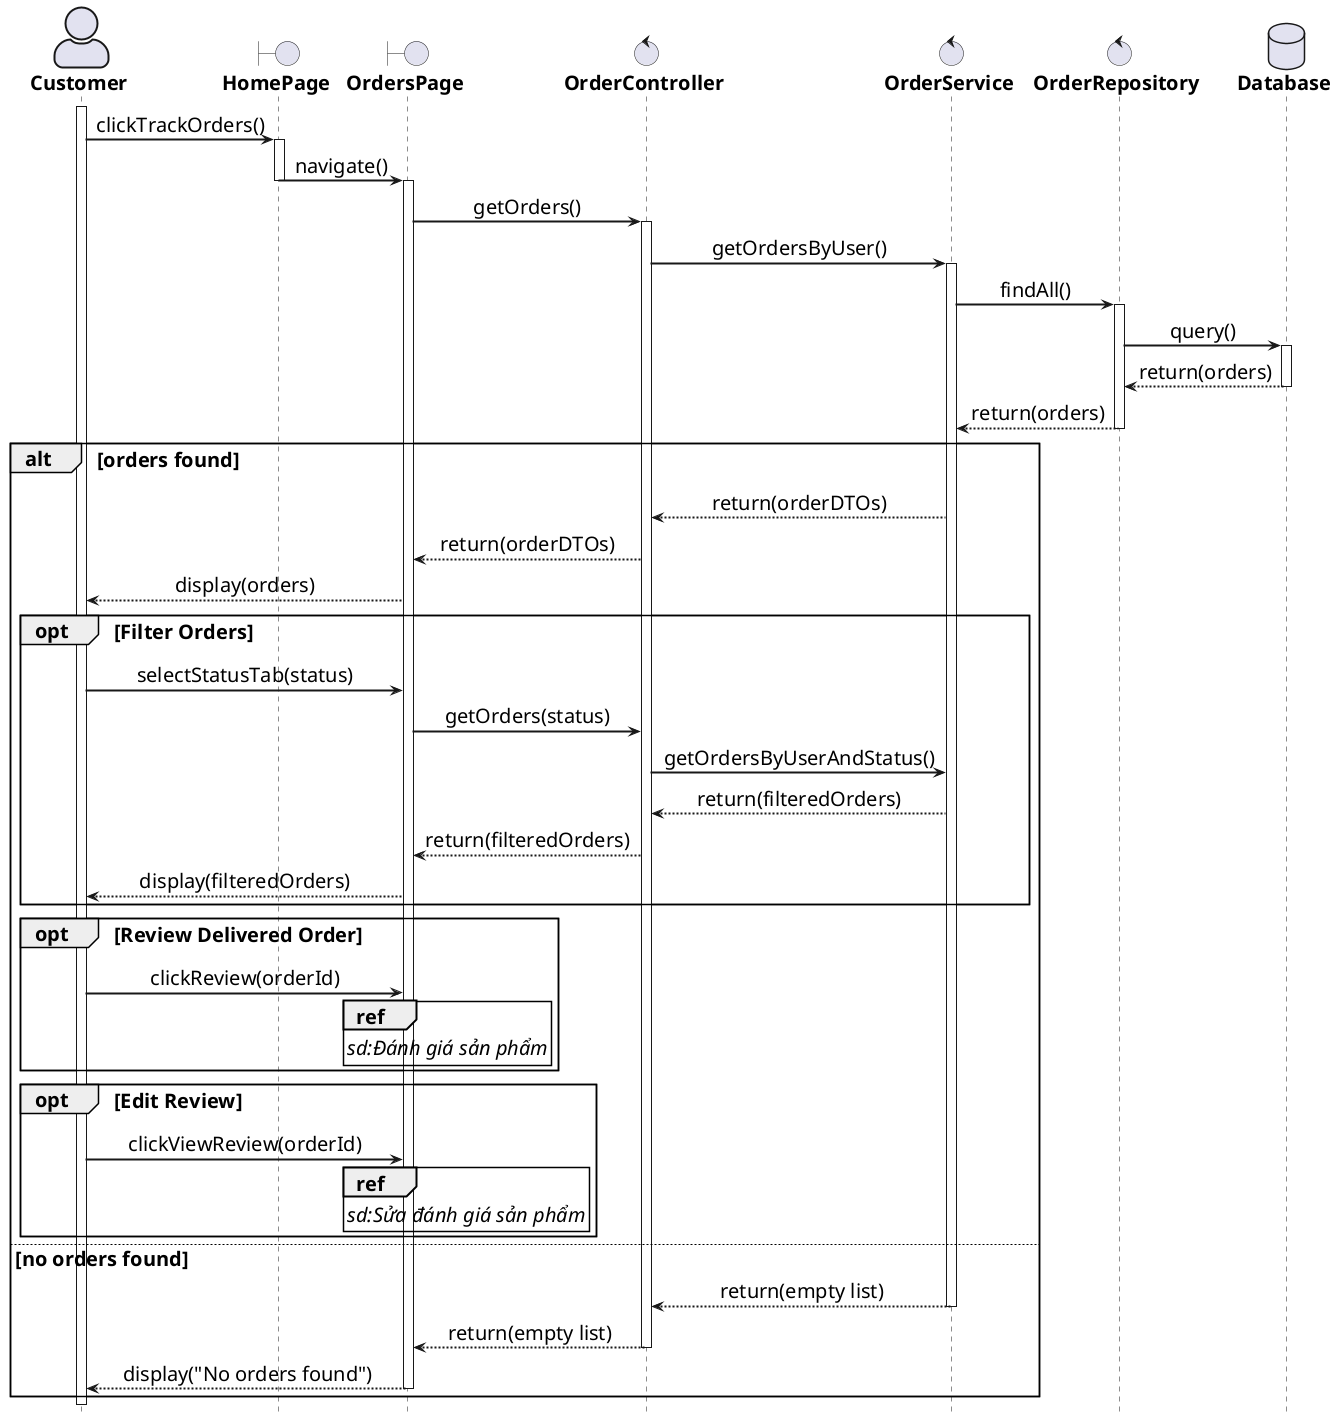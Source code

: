 @startuml

' General configuration
skinparam defaultFontSize 20
' skinparam maxMessageSize 60
skinparam sequenceMessageAlign center

' Actor style configuration
skinparam actorStyle awesome

' Arrow and border thickness configuration
skinparam {
    ArrowThickness 2
    ParticipantBorderThickness 2
    ActorBorderThickness 2
    LifeLineBorderThickness 2
    ActivationBorderThickness 2
}

' Life line color configuration
skinparam LifeLineBorderColor black

' Font style configuration for components
skinparam {
    actorFontStyle bold
    boundaryFontStyle bold
    controlFontStyle bold
    entityFontStyle bold
    databaseFontStyle bold
}

' Define components
actor "Customer" as actor
boundary "HomePage" as homePage
boundary "OrdersPage" as ordersPage
control "OrderController" as controller
control "OrderService" as service
control "OrderRepository" as repo
database "Database" as db

' Start processing flow
activate actor

actor -> homePage: clickTrackOrders()
activate homePage

homePage -> ordersPage: navigate()
deactivate homePage
activate ordersPage

ordersPage -> controller: getOrders()
activate controller

controller -> service: getOrdersByUser()
activate service

service -> repo: findAll()
activate repo
repo -> db: query()
activate db
db --> repo: return(orders)
deactivate db
repo --> service: return(orders)
deactivate repo

alt orders found
    service --> controller: return(orderDTOs)
    controller --> ordersPage: return(orderDTOs)
    ordersPage --> actor: display(orders)
    
    opt Filter Orders
        actor -> ordersPage: selectStatusTab(status)
        ordersPage -> controller: getOrders(status)
        controller -> service: getOrdersByUserAndStatus()
        service --> controller: return(filteredOrders)
        controller --> ordersPage: return(filteredOrders)
        ordersPage --> actor: display(filteredOrders)
    end
    
    opt Review Delivered Order
        actor -> ordersPage: clickReview(orderId)
        ref over ordersPage
            //sd:Đánh giá sản phẩm//
        end ref
    end
    
    opt Edit Review
        actor -> ordersPage: clickViewReview(orderId)
        ref over ordersPage
            //sd:Sửa đánh giá sản phẩm//
        end ref
    end
    
else no orders found
    service --> controller: return(empty list)
    deactivate service
    controller --> ordersPage: return(empty list)
    deactivate controller
    ordersPage --> actor: display("No orders found")
    deactivate ordersPage
end

hide footbox
@enduml